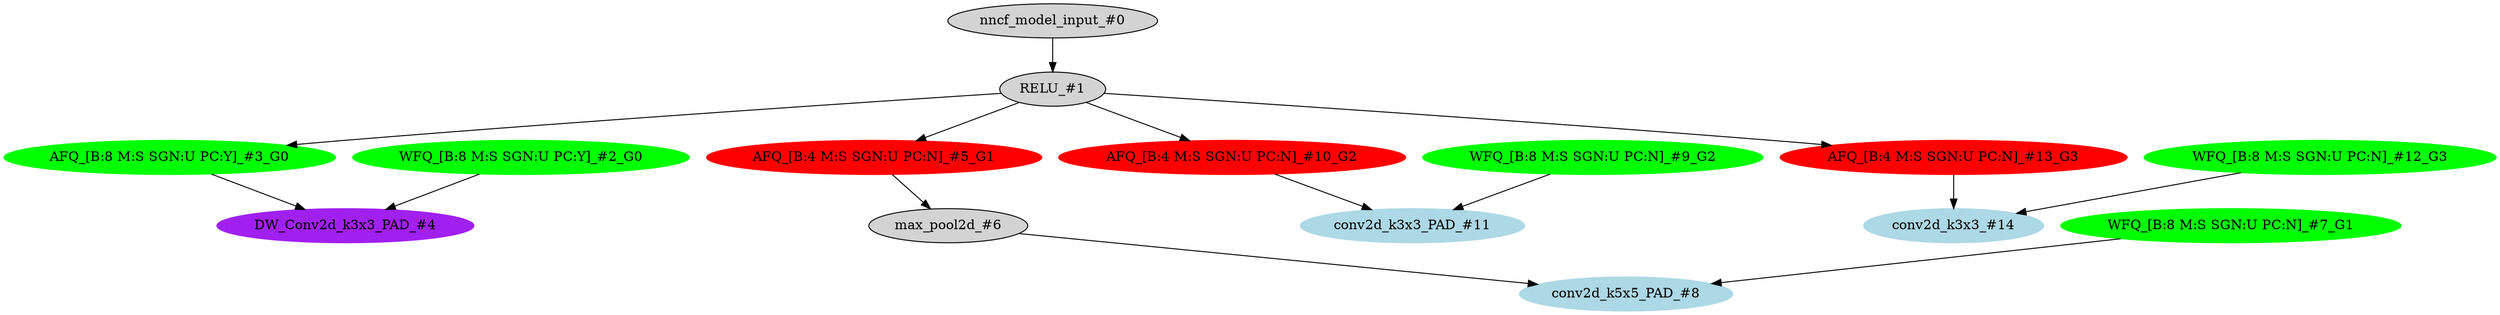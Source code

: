 strict digraph  {
"0 /nncf_model_input" [id=0, label="nncf_model_input_#0", scope="", style=filled, type=nncf_model_input];
"1 MultiBranchesModel/ReLU/RELU" [id=1, label="RELU_#1", scope="MultiBranchesModel/ReLU", style=filled, type=RELU];
"2 MultiBranchesModel/NNCFConv2d[conv_a]/ModuleDict[pre_ops]/UpdateWeight[0]/SymmetricQuantizer[op]/symmetric_quantize" [color=green, id=2, label="WFQ_[B:8 M:S SGN:U PC:Y]_#2_G0", scope="MultiBranchesModel/NNCFConv2d[conv_a]/ModuleDict[pre_ops]/UpdateWeight[0]/SymmetricQuantizer[op]", style=filled, type=symmetric_quantize];
"3 MultiBranchesModel/NNCFConv2d[conv_a]/SymmetricQuantizer/symmetric_quantize" [color=green, id=3, label="AFQ_[B:8 M:S SGN:U PC:Y]_#3_G0", scope="MultiBranchesModel/NNCFConv2d[conv_a]/SymmetricQuantizer", style=filled, type=symmetric_quantize];
"4 MultiBranchesModel/NNCFConv2d[conv_a]/conv2d" [color=purple, id=4, label="DW_Conv2d_k3x3_PAD_#4", scope="MultiBranchesModel/NNCFConv2d[conv_a]", style=filled, type=conv2d];
"5 MultiBranchesModel/MaxPool2d[max_pool_b]/SymmetricQuantizer/symmetric_quantize" [color=red, id=5, label="AFQ_[B:4 M:S SGN:U PC:N]_#5_G1", scope="MultiBranchesModel/MaxPool2d[max_pool_b]/SymmetricQuantizer", style=filled, type=symmetric_quantize];
"6 MultiBranchesModel/MaxPool2d[max_pool_b]/max_pool2d" [id=6, label="max_pool2d_#6", scope="MultiBranchesModel/MaxPool2d[max_pool_b]", style=filled, type=max_pool2d];
"7 MultiBranchesModel/NNCFConv2d[conv_b]/ModuleDict[pre_ops]/UpdateWeight[0]/SymmetricQuantizer[op]/symmetric_quantize" [color=green, id=7, label="WFQ_[B:8 M:S SGN:U PC:N]_#7_G1", scope="MultiBranchesModel/NNCFConv2d[conv_b]/ModuleDict[pre_ops]/UpdateWeight[0]/SymmetricQuantizer[op]", style=filled, type=symmetric_quantize];
"8 MultiBranchesModel/NNCFConv2d[conv_b]/conv2d" [color=lightblue, id=8, label="conv2d_k5x5_PAD_#8", scope="MultiBranchesModel/NNCFConv2d[conv_b]", style=filled, type=conv2d];
"9 MultiBranchesModel/NNCFConv2d[conv_c]/ModuleDict[pre_ops]/UpdateWeight[0]/SymmetricQuantizer[op]/symmetric_quantize" [color=green, id=9, label="WFQ_[B:8 M:S SGN:U PC:N]_#9_G2", scope="MultiBranchesModel/NNCFConv2d[conv_c]/ModuleDict[pre_ops]/UpdateWeight[0]/SymmetricQuantizer[op]", style=filled, type=symmetric_quantize];
"10 MultiBranchesModel/NNCFConv2d[conv_c]/SymmetricQuantizer/symmetric_quantize" [color=red, id=10, label="AFQ_[B:4 M:S SGN:U PC:N]_#10_G2", scope="MultiBranchesModel/NNCFConv2d[conv_c]/SymmetricQuantizer", style=filled, type=symmetric_quantize];
"11 MultiBranchesModel/NNCFConv2d[conv_c]/conv2d" [color=lightblue, id=11, label="conv2d_k3x3_PAD_#11", scope="MultiBranchesModel/NNCFConv2d[conv_c]", style=filled, type=conv2d];
"12 MultiBranchesModel/NNCFConv2d[conv_d]/ModuleDict[pre_ops]/UpdateWeight[0]/SymmetricQuantizer[op]/symmetric_quantize" [color=green, id=12, label="WFQ_[B:8 M:S SGN:U PC:N]_#12_G3", scope="MultiBranchesModel/NNCFConv2d[conv_d]/ModuleDict[pre_ops]/UpdateWeight[0]/SymmetricQuantizer[op]", style=filled, type=symmetric_quantize];
"13 MultiBranchesModel/NNCFConv2d[conv_d]/SymmetricQuantizer/symmetric_quantize" [color=red, id=13, label="AFQ_[B:4 M:S SGN:U PC:N]_#13_G3", scope="MultiBranchesModel/NNCFConv2d[conv_d]/SymmetricQuantizer", style=filled, type=symmetric_quantize];
"14 MultiBranchesModel/NNCFConv2d[conv_d]/conv2d" [color=lightblue, id=14, label="conv2d_k3x3_#14", scope="MultiBranchesModel/NNCFConv2d[conv_d]", style=filled, type=conv2d];
"0 /nncf_model_input" -> "1 MultiBranchesModel/ReLU/RELU";
"1 MultiBranchesModel/ReLU/RELU" -> "3 MultiBranchesModel/NNCFConv2d[conv_a]/SymmetricQuantizer/symmetric_quantize";
"1 MultiBranchesModel/ReLU/RELU" -> "5 MultiBranchesModel/MaxPool2d[max_pool_b]/SymmetricQuantizer/symmetric_quantize";
"1 MultiBranchesModel/ReLU/RELU" -> "10 MultiBranchesModel/NNCFConv2d[conv_c]/SymmetricQuantizer/symmetric_quantize";
"1 MultiBranchesModel/ReLU/RELU" -> "13 MultiBranchesModel/NNCFConv2d[conv_d]/SymmetricQuantizer/symmetric_quantize";
"2 MultiBranchesModel/NNCFConv2d[conv_a]/ModuleDict[pre_ops]/UpdateWeight[0]/SymmetricQuantizer[op]/symmetric_quantize" -> "4 MultiBranchesModel/NNCFConv2d[conv_a]/conv2d";
"3 MultiBranchesModel/NNCFConv2d[conv_a]/SymmetricQuantizer/symmetric_quantize" -> "4 MultiBranchesModel/NNCFConv2d[conv_a]/conv2d";
"5 MultiBranchesModel/MaxPool2d[max_pool_b]/SymmetricQuantizer/symmetric_quantize" -> "6 MultiBranchesModel/MaxPool2d[max_pool_b]/max_pool2d";
"6 MultiBranchesModel/MaxPool2d[max_pool_b]/max_pool2d" -> "8 MultiBranchesModel/NNCFConv2d[conv_b]/conv2d";
"7 MultiBranchesModel/NNCFConv2d[conv_b]/ModuleDict[pre_ops]/UpdateWeight[0]/SymmetricQuantizer[op]/symmetric_quantize" -> "8 MultiBranchesModel/NNCFConv2d[conv_b]/conv2d";
"9 MultiBranchesModel/NNCFConv2d[conv_c]/ModuleDict[pre_ops]/UpdateWeight[0]/SymmetricQuantizer[op]/symmetric_quantize" -> "11 MultiBranchesModel/NNCFConv2d[conv_c]/conv2d";
"10 MultiBranchesModel/NNCFConv2d[conv_c]/SymmetricQuantizer/symmetric_quantize" -> "11 MultiBranchesModel/NNCFConv2d[conv_c]/conv2d";
"12 MultiBranchesModel/NNCFConv2d[conv_d]/ModuleDict[pre_ops]/UpdateWeight[0]/SymmetricQuantizer[op]/symmetric_quantize" -> "14 MultiBranchesModel/NNCFConv2d[conv_d]/conv2d";
"13 MultiBranchesModel/NNCFConv2d[conv_d]/SymmetricQuantizer/symmetric_quantize" -> "14 MultiBranchesModel/NNCFConv2d[conv_d]/conv2d";
}
